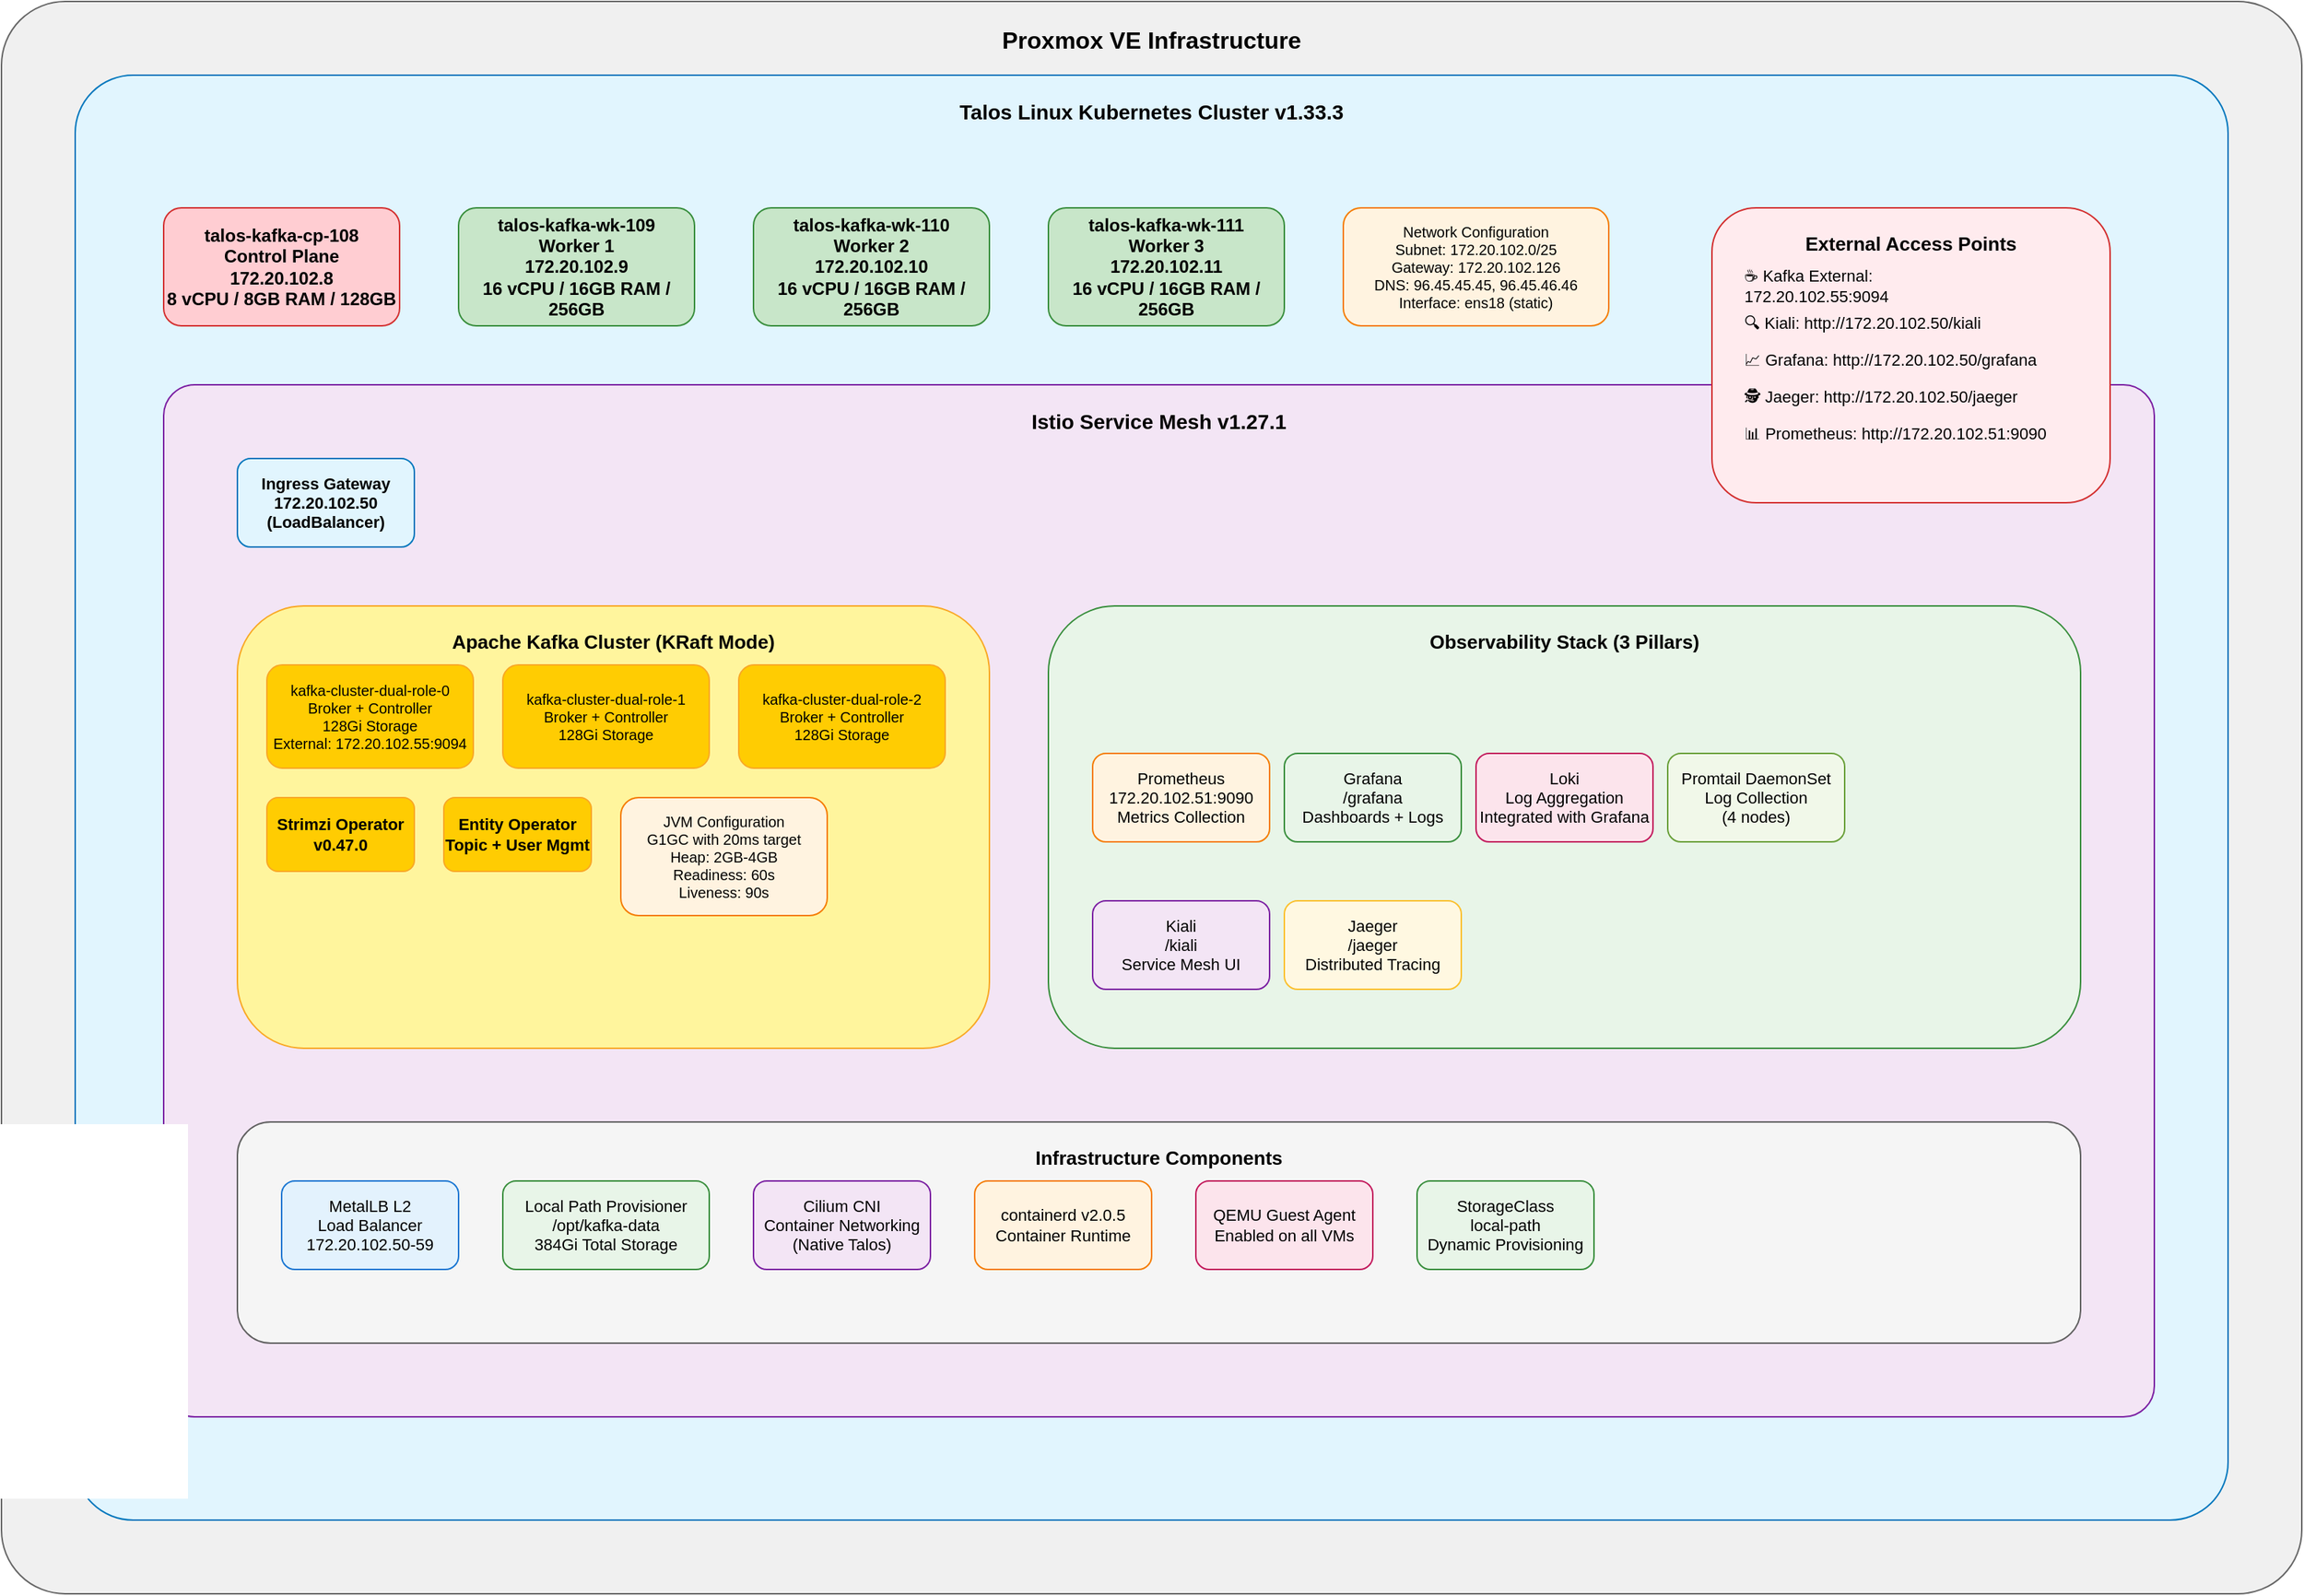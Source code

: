 <mxfile version="28.1.2">
  <diagram id="kafka-talos-arch" name="Kafka Talos Architecture - Clean">
    <mxGraphModel dx="4626" dy="1187" grid="1" gridSize="10" guides="1" tooltips="1" connect="1" arrows="1" fold="1" page="1" pageScale="1" pageWidth="1654" pageHeight="1169" math="0" shadow="0">
      <root>
        <mxCell id="0" />
        <mxCell id="1" parent="0" />
        <mxCell id="proxmox-layer" value="Proxmox VE Infrastructure" style="rounded=1;whiteSpace=wrap;html=1;fillColor=#f0f0f0;strokeColor=#666666;fontSize=16;fontStyle=1;verticalAlign=top;spacingTop=10;fontColor=#000000;arcSize=4;" parent="1" vertex="1">
          <mxGeometry x="40" y="40" width="1560" height="1080" as="geometry" />
        </mxCell>
        <mxCell id="talos-cluster" value="Talos Linux Kubernetes Cluster v1.33.3" style="rounded=1;whiteSpace=wrap;html=1;fillColor=#e1f5fe;strokeColor=#0277bd;fontSize=14;fontStyle=1;verticalAlign=top;spacingTop=10;fontColor=#000000;arcSize=4;" parent="1" vertex="1">
          <mxGeometry x="90" y="90" width="1460" height="980" as="geometry" />
        </mxCell>
        <mxCell id="cp-node" value="talos-kafka-cp-108&#xa;Control Plane&#xa;172.20.102.8&#xa;8 vCPU / 8GB RAM / 128GB" style="rounded=1;whiteSpace=wrap;html=1;fillColor=#ffcdd2;strokeColor=#d32f2f;fontSize=12;fontStyle=1;fontColor=#000000;" parent="1" vertex="1">
          <mxGeometry x="150" y="180" width="160" height="80" as="geometry" />
        </mxCell>
        <mxCell id="wk1-node" value="talos-kafka-wk-109&#xa;Worker 1&#xa;172.20.102.9&#xa;16 vCPU / 16GB RAM / 256GB" style="rounded=1;whiteSpace=wrap;html=1;fillColor=#c8e6c9;strokeColor=#388e3c;fontSize=12;fontStyle=1;fontColor=#000000;" parent="1" vertex="1">
          <mxGeometry x="350" y="180" width="160" height="80" as="geometry" />
        </mxCell>
        <mxCell id="wk2-node" value="talos-kafka-wk-110&#xa;Worker 2&#xa;172.20.102.10&#xa;16 vCPU / 16GB RAM / 256GB" style="rounded=1;whiteSpace=wrap;html=1;fillColor=#c8e6c9;strokeColor=#388e3c;fontSize=12;fontStyle=1;fontColor=#000000;" parent="1" vertex="1">
          <mxGeometry x="550" y="180" width="160" height="80" as="geometry" />
        </mxCell>
        <mxCell id="wk3-node" value="talos-kafka-wk-111&#xa;Worker 3&#xa;172.20.102.11&#xa;16 vCPU / 16GB RAM / 256GB" style="rounded=1;whiteSpace=wrap;html=1;fillColor=#c8e6c9;strokeColor=#388e3c;fontSize=12;fontStyle=1;fontColor=#000000;" parent="1" vertex="1">
          <mxGeometry x="750" y="180" width="160" height="80" as="geometry" />
        </mxCell>
        <mxCell id="network-info" value="Network Configuration&#xa;Subnet: 172.20.102.0/25&#xa;Gateway: 172.20.102.126&#xa;DNS: 96.45.45.45, 96.45.46.46&#xa;Interface: ens18 (static)" style="rounded=1;whiteSpace=wrap;html=1;fillColor=#fff3e0;strokeColor=#f57c00;fontSize=10;fontColor=#000000;" parent="1" vertex="1">
          <mxGeometry x="950" y="180" width="180" height="80" as="geometry" />
        </mxCell>
        <mxCell id="istio-layer" value="Istio Service Mesh v1.27.1" style="rounded=1;whiteSpace=wrap;html=1;fillColor=#f3e5f5;strokeColor=#7b1fa2;fontSize=14;fontStyle=1;verticalAlign=top;spacingTop=10;fontColor=#000000;arcSize=3;" parent="1" vertex="1">
          <mxGeometry x="150" y="300" width="1350" height="700" as="geometry" />
        </mxCell>
        <mxCell id="istio-gateway" value="Ingress Gateway&#xa;172.20.102.50&#xa;(LoadBalancer)" style="rounded=1;whiteSpace=wrap;html=1;fillColor=#e1f5fe;strokeColor=#0277bd;fontSize=11;fontStyle=1;fontColor=#000000;" parent="1" vertex="1">
          <mxGeometry x="200" y="350" width="120" height="60" as="geometry" />
        </mxCell>
        <mxCell id="kafka-cluster" value="Apache Kafka Cluster (KRaft Mode)" style="rounded=1;whiteSpace=wrap;html=1;fillColor=#fff59d;strokeColor=#f9a825;fontSize=13;fontStyle=1;verticalAlign=top;spacingTop=10;fontColor=#000000;" parent="1" vertex="1">
          <mxGeometry x="200" y="450" width="510" height="300" as="geometry" />
        </mxCell>
        <mxCell id="kafka-broker-0" value="kafka-cluster-dual-role-0&#xa;Broker + Controller&#xa;128Gi Storage&#xa;External: 172.20.102.55:9094" style="rounded=1;whiteSpace=wrap;html=1;fillColor=#ffcc02;strokeColor=#f9a825;fontSize=10;fontColor=#000000;" parent="1" vertex="1">
          <mxGeometry x="220" y="490" width="140" height="70" as="geometry" />
        </mxCell>
        <mxCell id="kafka-broker-1" value="kafka-cluster-dual-role-1&#xa;Broker + Controller&#xa;128Gi Storage" style="rounded=1;whiteSpace=wrap;html=1;fillColor=#ffcc02;strokeColor=#f9a825;fontSize=10;fontColor=#000000;" parent="1" vertex="1">
          <mxGeometry x="380" y="490" width="140" height="70" as="geometry" />
        </mxCell>
        <mxCell id="kafka-broker-2" value="kafka-cluster-dual-role-2&#xa;Broker + Controller&#xa;128Gi Storage" style="rounded=1;whiteSpace=wrap;html=1;fillColor=#ffcc02;strokeColor=#f9a825;fontSize=10;fontColor=#000000;" parent="1" vertex="1">
          <mxGeometry x="540" y="490" width="140" height="70" as="geometry" />
        </mxCell>
        <mxCell id="strimzi-operator" value="Strimzi Operator&#xa;v0.47.0" style="rounded=1;whiteSpace=wrap;html=1;fillColor=#ffcc02;strokeColor=#f9a825;fontSize=11;fontStyle=1;fontColor=#000000;" parent="1" vertex="1">
          <mxGeometry x="220" y="580" width="100" height="50" as="geometry" />
        </mxCell>
        <mxCell id="entity-operator" value="Entity Operator&#xa;Topic + User Mgmt" style="rounded=1;whiteSpace=wrap;html=1;fillColor=#ffcc02;strokeColor=#f9a825;fontSize=11;fontStyle=1;fontColor=#000000;" parent="1" vertex="1">
          <mxGeometry x="340" y="580" width="100" height="50" as="geometry" />
        </mxCell>
        <mxCell id="jvm-config" value="JVM Configuration&#xa;G1GC with 20ms target&#xa;Heap: 2GB-4GB&#xa;Readiness: 60s&#xa;Liveness: 90s" style="rounded=1;whiteSpace=wrap;html=1;fillColor=#fff3e0;strokeColor=#f57c00;fontSize=10;fontColor=#000000;" parent="1" vertex="1">
          <mxGeometry x="460" y="580" width="140" height="80" as="geometry" />
        </mxCell>
        <mxCell id="observability-stack" value="Observability Stack (3 Pillars)" style="rounded=1;whiteSpace=wrap;html=1;fillColor=#e8f5e8;strokeColor=#388e3c;fontSize=13;fontStyle=1;verticalAlign=top;spacingTop=10;fontColor=#000000;" parent="1" vertex="1">
          <mxGeometry x="750" y="450" width="700" height="300" as="geometry" />
        </mxCell>
        <mxCell id="prometheus" value="Prometheus&#xa;172.20.102.51:9090&#xa;Metrics Collection" style="rounded=1;whiteSpace=wrap;html=1;fillColor=#fff3e0;strokeColor=#f57c00;fontSize=11;fontColor=#000000;" parent="1" vertex="1">
          <mxGeometry x="780" y="550" width="120" height="60" as="geometry" />
        </mxCell>
        <mxCell id="grafana" value="Grafana&#xa;/grafana&#xa;Dashboards + Logs" style="rounded=1;whiteSpace=wrap;html=1;fillColor=#e8f5e8;strokeColor=#388e3c;fontSize=11;fontColor=#000000;" parent="1" vertex="1">
          <mxGeometry x="910" y="550" width="120" height="60" as="geometry" />
        </mxCell>
        <mxCell id="loki" value="Loki&#xa;Log Aggregation&#xa;Integrated with Grafana" style="rounded=1;whiteSpace=wrap;html=1;fillColor=#fce4ec;strokeColor=#c2185b;fontSize=11;fontColor=#000000;" parent="1" vertex="1">
          <mxGeometry x="1040" y="550" width="120" height="60" as="geometry" />
        </mxCell>
        <mxCell id="promtail" value="Promtail DaemonSet&#xa;Log Collection&#xa;(4 nodes)" style="rounded=1;whiteSpace=wrap;html=1;fillColor=#f1f8e9;strokeColor=#689f38;fontSize=11;fontColor=#000000;" parent="1" vertex="1">
          <mxGeometry x="1170" y="550" width="120" height="60" as="geometry" />
        </mxCell>
        <mxCell id="kiali" value="Kiali&#xa;/kiali&#xa;Service Mesh UI" style="rounded=1;whiteSpace=wrap;html=1;fillColor=#f3e5f5;strokeColor=#7b1fa2;fontSize=11;fontColor=#000000;" parent="1" vertex="1">
          <mxGeometry x="780" y="650" width="120" height="60" as="geometry" />
        </mxCell>
        <mxCell id="jaeger" value="Jaeger&#xa;/jaeger&#xa;Distributed Tracing" style="rounded=1;whiteSpace=wrap;html=1;fillColor=#fff8e1;strokeColor=#fbc02d;fontSize=11;fontColor=#000000;" parent="1" vertex="1">
          <mxGeometry x="910" y="650" width="120" height="60" as="geometry" />
        </mxCell>
        <mxCell id="infra-layer" value="Infrastructure Components" style="rounded=1;whiteSpace=wrap;html=1;fillColor=#f5f5f5;strokeColor=#616161;fontSize=13;fontStyle=1;verticalAlign=top;spacingTop=10;fontColor=#000000;" parent="1" vertex="1">
          <mxGeometry x="200" y="800" width="1250" height="150" as="geometry" />
        </mxCell>
        <mxCell id="metallb" value="MetalLB L2&#xa;Load Balancer&#xa;172.20.102.50-59" style="rounded=1;whiteSpace=wrap;html=1;fillColor=#e3f2fd;strokeColor=#1976d2;fontSize=11;fontColor=#000000;" parent="1" vertex="1">
          <mxGeometry x="230" y="840" width="120" height="60" as="geometry" />
        </mxCell>
        <mxCell id="local-path" value="Local Path Provisioner&#xa;/opt/kafka-data&#xa;384Gi Total Storage" style="rounded=1;whiteSpace=wrap;html=1;fillColor=#e8f5e8;strokeColor=#388e3c;fontSize=11;fontColor=#000000;" parent="1" vertex="1">
          <mxGeometry x="380" y="840" width="140" height="60" as="geometry" />
        </mxCell>
        <mxCell id="cilium" value="Cilium CNI&#xa;Container Networking&#xa;(Native Talos)" style="rounded=1;whiteSpace=wrap;html=1;fillColor=#f3e5f5;strokeColor=#7b1fa2;fontSize=11;fontColor=#000000;" parent="1" vertex="1">
          <mxGeometry x="550" y="840" width="120" height="60" as="geometry" />
        </mxCell>
        <mxCell id="containerd" value="containerd v2.0.5&#xa;Container Runtime" style="rounded=1;whiteSpace=wrap;html=1;fillColor=#fff3e0;strokeColor=#f57c00;fontSize=11;fontColor=#000000;" parent="1" vertex="1">
          <mxGeometry x="700" y="840" width="120" height="60" as="geometry" />
        </mxCell>
        <mxCell id="qemu-agent" value="QEMU Guest Agent&#xa;Enabled on all VMs" style="rounded=1;whiteSpace=wrap;html=1;fillColor=#fce4ec;strokeColor=#c2185b;fontSize=11;fontColor=#000000;" parent="1" vertex="1">
          <mxGeometry x="850" y="840" width="120" height="60" as="geometry" />
        </mxCell>
        <mxCell id="storage-class" value="StorageClass&#xa;local-path&#xa;Dynamic Provisioning" style="rounded=1;whiteSpace=wrap;html=1;fillColor=#e8f5e8;strokeColor=#388e3c;fontSize=11;fontColor=#000000;" parent="1" vertex="1">
          <mxGeometry x="1000" y="840" width="120" height="60" as="geometry" />
        </mxCell>
        <mxCell id="access-info" value="External Access Points" style="rounded=1;whiteSpace=wrap;html=1;fillColor=#ffebee;strokeColor=#d32f2f;fontSize=13;fontStyle=1;verticalAlign=top;spacingTop=10;fontColor=#000000;" parent="1" vertex="1">
          <mxGeometry x="1200" y="180" width="270" height="200" as="geometry" />
        </mxCell>
        <mxCell id="kafka-external" value="☕ Kafka External:&#xa;172.20.102.55:9094" style="text;html=1;align=left;verticalAlign=middle;fontSize=11;fontColor=#000000;" parent="1" vertex="1">
          <mxGeometry x="1220" y="220" width="260" height="25" as="geometry" />
        </mxCell>
        <mxCell id="kiali-access" value="🔍 Kiali: http://172.20.102.50/kiali" style="text;html=1;align=left;verticalAlign=middle;fontSize=11;fontColor=#000000;" parent="1" vertex="1">
          <mxGeometry x="1220" y="245" width="260" height="25" as="geometry" />
        </mxCell>
        <mxCell id="grafana-access" value="📈 Grafana: http://172.20.102.50/grafana" style="text;html=1;align=left;verticalAlign=middle;fontSize=11;fontColor=#000000;" parent="1" vertex="1">
          <mxGeometry x="1220" y="270" width="260" height="25" as="geometry" />
        </mxCell>
        <mxCell id="jaeger-access" value="🕵️ Jaeger: http://172.20.102.50/jaeger" style="text;html=1;align=left;verticalAlign=middle;fontSize=11;fontColor=#000000;" parent="1" vertex="1">
          <mxGeometry x="1220" y="295" width="260" height="25" as="geometry" />
        </mxCell>
        <mxCell id="prometheus-access" value="📊 Prometheus: http://172.20.102.51:9090" style="text;html=1;align=left;verticalAlign=middle;fontSize=11;fontColor=#000000;" parent="1" vertex="1">
          <mxGeometry x="1220" y="320" width="260" height="25" as="geometry" />
        </mxCell>
      </root>
    </mxGraphModel>
  </diagram>
</mxfile>
